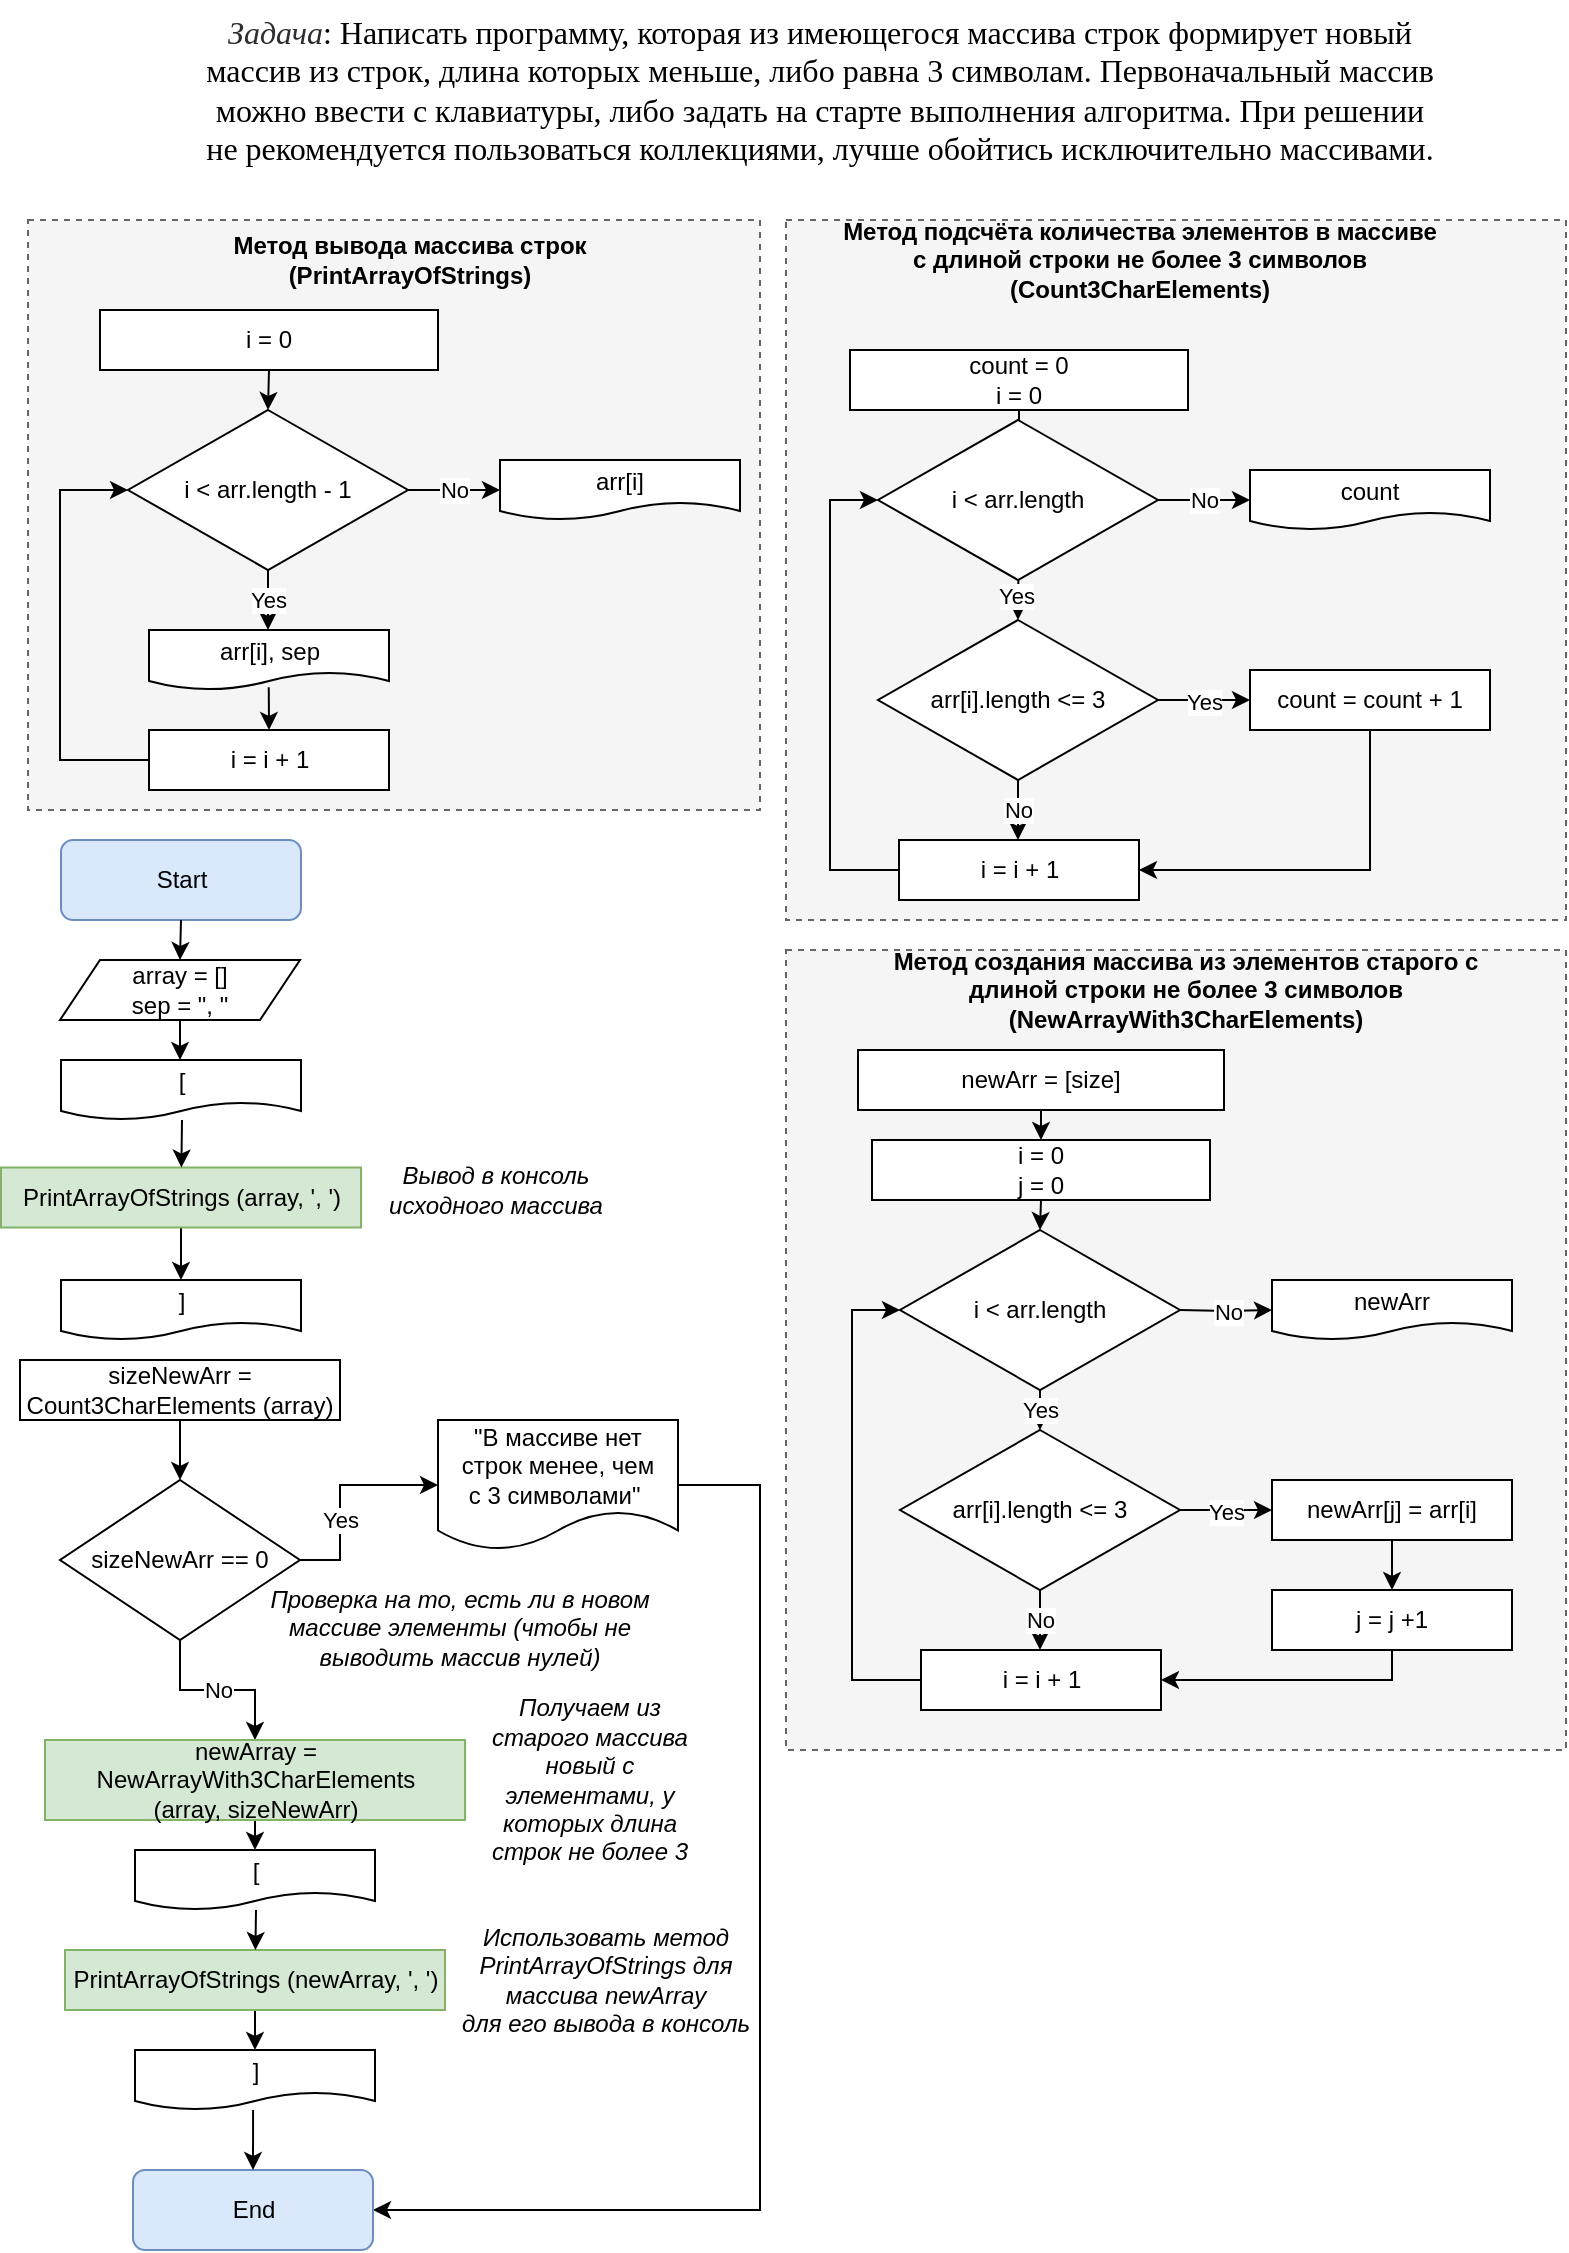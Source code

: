<mxfile version="21.5.0" type="device">
  <diagram id="bjrp2NSFsT4KaqySF5SZ" name="Страница 1">
    <mxGraphModel dx="1050" dy="549" grid="1" gridSize="10" guides="1" tooltips="1" connect="1" arrows="1" fold="1" page="1" pageScale="1" pageWidth="827" pageHeight="1169" math="0" shadow="0">
      <root>
        <mxCell id="0" />
        <mxCell id="1" parent="0" />
        <mxCell id="-jCwMQG3MdBXtkhS-rPF-173" value="" style="rounded=0;whiteSpace=wrap;html=1;dashed=1;fillColor=#f5f5f5;fontColor=#333333;strokeColor=#666666;" parent="1" vertex="1">
          <mxGeometry x="403" y="485" width="390" height="400" as="geometry" />
        </mxCell>
        <mxCell id="-jCwMQG3MdBXtkhS-rPF-57" value="" style="rounded=0;whiteSpace=wrap;html=1;dashed=1;fillColor=#f5f5f5;fontColor=#333333;strokeColor=#666666;" parent="1" vertex="1">
          <mxGeometry x="24" y="120" width="366" height="295" as="geometry" />
        </mxCell>
        <mxCell id="-jCwMQG3MdBXtkhS-rPF-1" value="&lt;font style=&quot;font-size: 16px;&quot; face=&quot;Times New Roman&quot;&gt;&lt;em style=&quot;box-sizing: border-box; color: rgb(44, 45, 48); text-align: start; background-color: rgb(255, 255, 255);&quot;&gt;Задача&lt;/em&gt;: Написать программу, которая из имеющегося массива строк формирует новый массив из строк, длина которых меньше, либо равна 3 символам. Первоначальный массив можно ввести с клавиатуры, либо задать на старте выполнения алгоритма. При решении не рекомендуется пользоваться коллекциями, лучше обойтись исключительно массивами.&lt;/font&gt;" style="text;html=1;strokeColor=none;fillColor=none;align=center;verticalAlign=middle;whiteSpace=wrap;rounded=0;" parent="1" vertex="1">
          <mxGeometry x="110" y="10" width="620" height="90" as="geometry" />
        </mxCell>
        <mxCell id="-jCwMQG3MdBXtkhS-rPF-3" value="Start" style="rounded=1;whiteSpace=wrap;html=1;fillColor=#dae8fc;strokeColor=#6c8ebf;" parent="1" vertex="1">
          <mxGeometry x="40.5" y="430" width="120" height="40" as="geometry" />
        </mxCell>
        <mxCell id="-jCwMQG3MdBXtkhS-rPF-4" style="edgeStyle=orthogonalEdgeStyle;rounded=0;orthogonalLoop=1;jettySize=auto;html=1;exitX=0.5;exitY=1;exitDx=0;exitDy=0;entryX=0.5;entryY=0;entryDx=0;entryDy=0;" parent="1" source="-jCwMQG3MdBXtkhS-rPF-5" target="-jCwMQG3MdBXtkhS-rPF-8" edge="1">
          <mxGeometry relative="1" as="geometry" />
        </mxCell>
        <mxCell id="-jCwMQG3MdBXtkhS-rPF-5" value="i = 0" style="rounded=0;whiteSpace=wrap;html=1;" parent="1" vertex="1">
          <mxGeometry x="60" y="165" width="169" height="30" as="geometry" />
        </mxCell>
        <mxCell id="-jCwMQG3MdBXtkhS-rPF-6" value="Yes" style="edgeStyle=orthogonalEdgeStyle;rounded=0;orthogonalLoop=1;jettySize=auto;html=1;exitX=0.5;exitY=1;exitDx=0;exitDy=0;entryX=0.5;entryY=0;entryDx=0;entryDy=0;" parent="1" source="-jCwMQG3MdBXtkhS-rPF-8" edge="1">
          <mxGeometry relative="1" as="geometry">
            <mxPoint x="144" y="325" as="targetPoint" />
          </mxGeometry>
        </mxCell>
        <mxCell id="-jCwMQG3MdBXtkhS-rPF-7" value="No" style="edgeStyle=orthogonalEdgeStyle;rounded=0;orthogonalLoop=1;jettySize=auto;html=1;exitX=1;exitY=0.5;exitDx=0;exitDy=0;entryX=0;entryY=0.5;entryDx=0;entryDy=0;" parent="1" source="-jCwMQG3MdBXtkhS-rPF-8" target="-jCwMQG3MdBXtkhS-rPF-56" edge="1">
          <mxGeometry relative="1" as="geometry">
            <mxPoint x="254" y="255" as="targetPoint" />
          </mxGeometry>
        </mxCell>
        <mxCell id="-jCwMQG3MdBXtkhS-rPF-8" value="i &amp;lt; arr.length - 1" style="rhombus;whiteSpace=wrap;html=1;" parent="1" vertex="1">
          <mxGeometry x="74" y="215" width="140" height="80" as="geometry" />
        </mxCell>
        <mxCell id="-jCwMQG3MdBXtkhS-rPF-24" style="edgeStyle=orthogonalEdgeStyle;rounded=0;orthogonalLoop=1;jettySize=auto;html=1;exitX=0;exitY=0.5;exitDx=0;exitDy=0;entryX=0;entryY=0.5;entryDx=0;entryDy=0;" parent="1" source="-jCwMQG3MdBXtkhS-rPF-25" target="-jCwMQG3MdBXtkhS-rPF-8" edge="1">
          <mxGeometry relative="1" as="geometry">
            <Array as="points">
              <mxPoint x="40" y="390" />
              <mxPoint x="40" y="255" />
            </Array>
          </mxGeometry>
        </mxCell>
        <mxCell id="-jCwMQG3MdBXtkhS-rPF-25" value="i = i + 1" style="rounded=0;whiteSpace=wrap;html=1;" parent="1" vertex="1">
          <mxGeometry x="84.5" y="375" width="120" height="30" as="geometry" />
        </mxCell>
        <mxCell id="-jCwMQG3MdBXtkhS-rPF-51" value="" style="edgeStyle=orthogonalEdgeStyle;rounded=0;orthogonalLoop=1;jettySize=auto;html=1;exitX=0.5;exitY=1;exitDx=0;exitDy=0;entryX=0.5;entryY=0;entryDx=0;entryDy=0;" parent="1" source="-jCwMQG3MdBXtkhS-rPF-3" target="-jCwMQG3MdBXtkhS-rPF-50" edge="1">
          <mxGeometry relative="1" as="geometry">
            <mxPoint x="101" y="460" as="sourcePoint" />
            <mxPoint x="101" y="640" as="targetPoint" />
          </mxGeometry>
        </mxCell>
        <mxCell id="-jCwMQG3MdBXtkhS-rPF-96" style="edgeStyle=orthogonalEdgeStyle;rounded=0;orthogonalLoop=1;jettySize=auto;html=1;exitX=0.5;exitY=1;exitDx=0;exitDy=0;" parent="1" source="-jCwMQG3MdBXtkhS-rPF-50" target="-jCwMQG3MdBXtkhS-rPF-101" edge="1">
          <mxGeometry relative="1" as="geometry">
            <mxPoint x="144" y="220" as="targetPoint" />
          </mxGeometry>
        </mxCell>
        <mxCell id="-jCwMQG3MdBXtkhS-rPF-50" value="array = []&lt;br&gt;sep = &quot;, &quot;" style="shape=parallelogram;perimeter=parallelogramPerimeter;whiteSpace=wrap;html=1;fixedSize=1;" parent="1" vertex="1">
          <mxGeometry x="40" y="490" width="120" height="30" as="geometry" />
        </mxCell>
        <mxCell id="-jCwMQG3MdBXtkhS-rPF-53" value="arr[i], sep" style="shape=document;whiteSpace=wrap;html=1;boundedLbl=1;" parent="1" vertex="1">
          <mxGeometry x="84.5" y="325" width="120" height="30" as="geometry" />
        </mxCell>
        <mxCell id="-jCwMQG3MdBXtkhS-rPF-55" value="" style="endArrow=classic;html=1;rounded=0;entryX=0.5;entryY=0;entryDx=0;entryDy=0;exitX=0.499;exitY=0.953;exitDx=0;exitDy=0;exitPerimeter=0;" parent="1" source="-jCwMQG3MdBXtkhS-rPF-53" target="-jCwMQG3MdBXtkhS-rPF-25" edge="1">
          <mxGeometry width="50" height="50" relative="1" as="geometry">
            <mxPoint x="150" y="365" as="sourcePoint" />
            <mxPoint x="440" y="335" as="targetPoint" />
          </mxGeometry>
        </mxCell>
        <mxCell id="-jCwMQG3MdBXtkhS-rPF-56" value="arr[i]" style="shape=document;whiteSpace=wrap;html=1;boundedLbl=1;" parent="1" vertex="1">
          <mxGeometry x="260" y="240" width="120" height="30" as="geometry" />
        </mxCell>
        <mxCell id="-jCwMQG3MdBXtkhS-rPF-58" value="&lt;b&gt;Метод вывода массива строк (PrintArrayOfStrings)&lt;/b&gt;" style="text;html=1;strokeColor=none;fillColor=none;align=center;verticalAlign=middle;whiteSpace=wrap;rounded=0;" parent="1" vertex="1">
          <mxGeometry x="65" y="125" width="300" height="30" as="geometry" />
        </mxCell>
        <mxCell id="-jCwMQG3MdBXtkhS-rPF-61" value="" style="rounded=0;whiteSpace=wrap;html=1;dashed=1;fillColor=#f5f5f5;fontColor=#333333;strokeColor=#666666;" parent="1" vertex="1">
          <mxGeometry x="403" y="120" width="390" height="350" as="geometry" />
        </mxCell>
        <mxCell id="-jCwMQG3MdBXtkhS-rPF-62" style="edgeStyle=orthogonalEdgeStyle;rounded=0;orthogonalLoop=1;jettySize=auto;html=1;exitX=0.5;exitY=1;exitDx=0;exitDy=0;entryX=0.5;entryY=0;entryDx=0;entryDy=0;" parent="1" source="-jCwMQG3MdBXtkhS-rPF-63" target="-jCwMQG3MdBXtkhS-rPF-66" edge="1">
          <mxGeometry relative="1" as="geometry" />
        </mxCell>
        <mxCell id="-jCwMQG3MdBXtkhS-rPF-163" value="Yes" style="edgeLabel;html=1;align=center;verticalAlign=middle;resizable=0;points=[];" parent="-jCwMQG3MdBXtkhS-rPF-62" vertex="1" connectable="0">
          <mxGeometry x="0.761" y="-1" relative="1" as="geometry">
            <mxPoint as="offset" />
          </mxGeometry>
        </mxCell>
        <mxCell id="-jCwMQG3MdBXtkhS-rPF-63" value="count = 0&lt;br&gt;i = 0" style="rounded=0;whiteSpace=wrap;html=1;" parent="1" vertex="1">
          <mxGeometry x="435" y="185" width="169" height="30" as="geometry" />
        </mxCell>
        <mxCell id="-jCwMQG3MdBXtkhS-rPF-64" value="No" style="edgeStyle=orthogonalEdgeStyle;rounded=0;orthogonalLoop=1;jettySize=auto;html=1;exitX=0.5;exitY=1;exitDx=0;exitDy=0;entryX=0.5;entryY=0;entryDx=0;entryDy=0;" parent="1" source="-jCwMQG3MdBXtkhS-rPF-66" edge="1">
          <mxGeometry relative="1" as="geometry">
            <mxPoint x="519" y="430" as="targetPoint" />
            <Array as="points">
              <mxPoint x="519" y="410" />
              <mxPoint x="519" y="410" />
            </Array>
          </mxGeometry>
        </mxCell>
        <mxCell id="-jCwMQG3MdBXtkhS-rPF-65" value="Yes" style="edgeStyle=orthogonalEdgeStyle;rounded=0;orthogonalLoop=1;jettySize=auto;html=1;exitX=1;exitY=0.5;exitDx=0;exitDy=0;entryX=0;entryY=0.5;entryDx=0;entryDy=0;" parent="1" source="-jCwMQG3MdBXtkhS-rPF-66" edge="1">
          <mxGeometry relative="1" as="geometry">
            <mxPoint x="635" y="360" as="targetPoint" />
          </mxGeometry>
        </mxCell>
        <mxCell id="-jCwMQG3MdBXtkhS-rPF-66" value="arr[i].length &amp;lt;= 3" style="rhombus;whiteSpace=wrap;html=1;" parent="1" vertex="1">
          <mxGeometry x="449" y="320" width="140" height="80" as="geometry" />
        </mxCell>
        <mxCell id="-jCwMQG3MdBXtkhS-rPF-67" style="edgeStyle=orthogonalEdgeStyle;rounded=0;orthogonalLoop=1;jettySize=auto;html=1;exitX=0;exitY=0.5;exitDx=0;exitDy=0;entryX=0;entryY=0.5;entryDx=0;entryDy=0;" parent="1" source="-jCwMQG3MdBXtkhS-rPF-68" target="-jCwMQG3MdBXtkhS-rPF-162" edge="1">
          <mxGeometry relative="1" as="geometry">
            <Array as="points">
              <mxPoint x="425" y="445" />
              <mxPoint x="425" y="260" />
            </Array>
          </mxGeometry>
        </mxCell>
        <mxCell id="-jCwMQG3MdBXtkhS-rPF-68" value="i = i + 1" style="rounded=0;whiteSpace=wrap;html=1;" parent="1" vertex="1">
          <mxGeometry x="459.5" y="430" width="120" height="30" as="geometry" />
        </mxCell>
        <mxCell id="-jCwMQG3MdBXtkhS-rPF-72" value="&lt;b&gt;Метод подсчёта количества элементов в массиве с длиной строки не более 3 символов&lt;br&gt;(Count3CharElements)&lt;/b&gt;" style="text;html=1;strokeColor=none;fillColor=none;align=center;verticalAlign=middle;whiteSpace=wrap;rounded=0;" parent="1" vertex="1">
          <mxGeometry x="430" y="120" width="300" height="40" as="geometry" />
        </mxCell>
        <mxCell id="-jCwMQG3MdBXtkhS-rPF-141" value="Yes" style="edgeStyle=orthogonalEdgeStyle;rounded=0;orthogonalLoop=1;jettySize=auto;html=1;exitX=1;exitY=0.5;exitDx=0;exitDy=0;entryX=0;entryY=0.5;entryDx=0;entryDy=0;" parent="1" source="-jCwMQG3MdBXtkhS-rPF-142" target="-jCwMQG3MdBXtkhS-rPF-77" edge="1">
          <mxGeometry x="-0.249" relative="1" as="geometry">
            <mxPoint x="50" y="865" as="sourcePoint" />
            <Array as="points">
              <mxPoint x="180" y="790" />
              <mxPoint x="180" y="753" />
            </Array>
            <mxPoint as="offset" />
          </mxGeometry>
        </mxCell>
        <mxCell id="-jCwMQG3MdBXtkhS-rPF-137" style="edgeStyle=orthogonalEdgeStyle;rounded=0;orthogonalLoop=1;jettySize=auto;html=1;exitX=1;exitY=0.5;exitDx=0;exitDy=0;entryX=1;entryY=0.5;entryDx=0;entryDy=0;" parent="1" source="-jCwMQG3MdBXtkhS-rPF-77" target="-jCwMQG3MdBXtkhS-rPF-97" edge="1">
          <mxGeometry relative="1" as="geometry">
            <Array as="points">
              <mxPoint x="390" y="753" />
              <mxPoint x="390" y="1115" />
            </Array>
          </mxGeometry>
        </mxCell>
        <mxCell id="-jCwMQG3MdBXtkhS-rPF-77" value="&quot;В массиве нет&lt;br&gt;строк менее, чем&lt;br&gt;с 3 символами&quot;&amp;nbsp;" style="shape=document;whiteSpace=wrap;html=1;boundedLbl=1;" parent="1" vertex="1">
          <mxGeometry x="229" y="720" width="120" height="65" as="geometry" />
        </mxCell>
        <mxCell id="-jCwMQG3MdBXtkhS-rPF-85" value="&lt;i&gt;Использовать метод PrintArrayOfStrings для массива newArray&lt;br&gt;для его вывода в консоль&lt;/i&gt;" style="text;html=1;strokeColor=none;fillColor=none;align=center;verticalAlign=middle;whiteSpace=wrap;rounded=0;" parent="1" vertex="1">
          <mxGeometry x="232.5" y="967.5" width="160" height="65" as="geometry" />
        </mxCell>
        <mxCell id="-jCwMQG3MdBXtkhS-rPF-97" value="End" style="rounded=1;whiteSpace=wrap;html=1;fillColor=#dae8fc;strokeColor=#6c8ebf;" parent="1" vertex="1">
          <mxGeometry x="76.5" y="1095" width="120" height="40" as="geometry" />
        </mxCell>
        <mxCell id="-jCwMQG3MdBXtkhS-rPF-185" style="edgeStyle=orthogonalEdgeStyle;rounded=0;orthogonalLoop=1;jettySize=auto;html=1;exitX=0.5;exitY=1;exitDx=0;exitDy=0;entryX=0.5;entryY=0;entryDx=0;entryDy=0;" parent="1" source="-jCwMQG3MdBXtkhS-rPF-100" target="-jCwMQG3MdBXtkhS-rPF-105" edge="1">
          <mxGeometry relative="1" as="geometry" />
        </mxCell>
        <mxCell id="-jCwMQG3MdBXtkhS-rPF-100" value="PrintArrayOfStrings (array, &#39;, &#39;)" style="rounded=0;whiteSpace=wrap;html=1;fillColor=#d5e8d4;strokeColor=#82b366;" parent="1" vertex="1">
          <mxGeometry x="10.5" y="593.75" width="180" height="30" as="geometry" />
        </mxCell>
        <mxCell id="-jCwMQG3MdBXtkhS-rPF-101" value="[" style="shape=document;whiteSpace=wrap;html=1;boundedLbl=1;" parent="1" vertex="1">
          <mxGeometry x="40.5" y="540" width="120" height="30" as="geometry" />
        </mxCell>
        <mxCell id="-jCwMQG3MdBXtkhS-rPF-104" value="" style="endArrow=classic;html=1;rounded=0;" parent="1" target="-jCwMQG3MdBXtkhS-rPF-100" edge="1">
          <mxGeometry width="50" height="50" relative="1" as="geometry">
            <mxPoint x="101" y="570" as="sourcePoint" />
            <mxPoint x="216" y="390" as="targetPoint" />
          </mxGeometry>
        </mxCell>
        <mxCell id="-jCwMQG3MdBXtkhS-rPF-190" value="No" style="edgeStyle=orthogonalEdgeStyle;rounded=0;orthogonalLoop=1;jettySize=auto;html=1;entryX=0.5;entryY=0;entryDx=0;entryDy=0;exitX=0.5;exitY=1;exitDx=0;exitDy=0;" parent="1" source="-jCwMQG3MdBXtkhS-rPF-142" target="-jCwMQG3MdBXtkhS-rPF-108" edge="1">
          <mxGeometry relative="1" as="geometry" />
        </mxCell>
        <mxCell id="-jCwMQG3MdBXtkhS-rPF-105" value="]" style="shape=document;whiteSpace=wrap;html=1;boundedLbl=1;" parent="1" vertex="1">
          <mxGeometry x="40.5" y="650" width="120" height="30" as="geometry" />
        </mxCell>
        <mxCell id="-jCwMQG3MdBXtkhS-rPF-134" style="edgeStyle=orthogonalEdgeStyle;rounded=0;orthogonalLoop=1;jettySize=auto;html=1;exitX=0.5;exitY=1;exitDx=0;exitDy=0;entryX=0.5;entryY=0;entryDx=0;entryDy=0;" parent="1" source="-jCwMQG3MdBXtkhS-rPF-108" target="-jCwMQG3MdBXtkhS-rPF-131" edge="1">
          <mxGeometry relative="1" as="geometry" />
        </mxCell>
        <mxCell id="-jCwMQG3MdBXtkhS-rPF-108" value="&lt;span style=&quot;border-color: var(--border-color);&quot;&gt;newArray = NewArrayWith3CharElements&lt;br&gt;(array, sizeNewArr)&lt;/span&gt;" style="rounded=0;whiteSpace=wrap;html=1;fillColor=#d5e8d4;strokeColor=#82b366;" parent="1" vertex="1">
          <mxGeometry x="32.5" y="880" width="210" height="40" as="geometry" />
        </mxCell>
        <mxCell id="-jCwMQG3MdBXtkhS-rPF-113" value="&lt;i&gt;Вывод в консоль исходного массива&lt;/i&gt;" style="text;html=1;strokeColor=none;fillColor=none;align=center;verticalAlign=middle;whiteSpace=wrap;rounded=0;" parent="1" vertex="1">
          <mxGeometry x="197.5" y="586.25" width="120" height="37.5" as="geometry" />
        </mxCell>
        <mxCell id="-jCwMQG3MdBXtkhS-rPF-129" style="edgeStyle=orthogonalEdgeStyle;rounded=0;orthogonalLoop=1;jettySize=auto;html=1;exitX=0.5;exitY=1;exitDx=0;exitDy=0;entryX=0.5;entryY=0;entryDx=0;entryDy=0;" parent="1" source="-jCwMQG3MdBXtkhS-rPF-130" target="-jCwMQG3MdBXtkhS-rPF-133" edge="1">
          <mxGeometry relative="1" as="geometry" />
        </mxCell>
        <mxCell id="-jCwMQG3MdBXtkhS-rPF-130" value="PrintArrayOfStrings (newArray, &#39;, &#39;)" style="rounded=0;whiteSpace=wrap;html=1;fillColor=#d5e8d4;strokeColor=#82b366;" parent="1" vertex="1">
          <mxGeometry x="42.5" y="985" width="190" height="30" as="geometry" />
        </mxCell>
        <mxCell id="-jCwMQG3MdBXtkhS-rPF-131" value="[" style="shape=document;whiteSpace=wrap;html=1;boundedLbl=1;" parent="1" vertex="1">
          <mxGeometry x="77.5" y="935" width="120" height="30" as="geometry" />
        </mxCell>
        <mxCell id="-jCwMQG3MdBXtkhS-rPF-132" value="" style="endArrow=classic;html=1;rounded=0;" parent="1" target="-jCwMQG3MdBXtkhS-rPF-130" edge="1">
          <mxGeometry width="50" height="50" relative="1" as="geometry">
            <mxPoint x="138" y="965" as="sourcePoint" />
            <mxPoint x="253" y="785" as="targetPoint" />
          </mxGeometry>
        </mxCell>
        <mxCell id="-jCwMQG3MdBXtkhS-rPF-133" value="]" style="shape=document;whiteSpace=wrap;html=1;boundedLbl=1;" parent="1" vertex="1">
          <mxGeometry x="77.5" y="1035" width="120" height="30" as="geometry" />
        </mxCell>
        <mxCell id="-jCwMQG3MdBXtkhS-rPF-135" value="&lt;i&gt;Получаем&amp;nbsp;&lt;/i&gt;&lt;i style=&quot;border-color: var(--border-color);&quot;&gt;из старого массива&lt;/i&gt;&lt;i&gt;&lt;br&gt;новый с элементами, у которых длина строк не более 3&lt;/i&gt;" style="text;html=1;strokeColor=none;fillColor=none;align=center;verticalAlign=middle;whiteSpace=wrap;rounded=0;" parent="1" vertex="1">
          <mxGeometry x="245" y="860" width="120" height="80" as="geometry" />
        </mxCell>
        <mxCell id="-jCwMQG3MdBXtkhS-rPF-136" value="" style="endArrow=classic;html=1;rounded=0;entryX=0.5;entryY=0;entryDx=0;entryDy=0;exitX=0.492;exitY=1;exitDx=0;exitDy=0;exitPerimeter=0;" parent="1" source="-jCwMQG3MdBXtkhS-rPF-133" target="-jCwMQG3MdBXtkhS-rPF-97" edge="1">
          <mxGeometry width="50" height="50" relative="1" as="geometry">
            <mxPoint x="432.5" y="965" as="sourcePoint" />
            <mxPoint x="482.5" y="915" as="targetPoint" />
          </mxGeometry>
        </mxCell>
        <mxCell id="-jCwMQG3MdBXtkhS-rPF-138" value="&lt;i&gt;Проверка на то, есть ли в новом массиве элементы (чтобы не выводить массив нулей)&lt;/i&gt;" style="text;html=1;strokeColor=none;fillColor=none;align=center;verticalAlign=middle;whiteSpace=wrap;rounded=0;" parent="1" vertex="1">
          <mxGeometry x="140" y="805" width="200" height="37.5" as="geometry" />
        </mxCell>
        <mxCell id="-jCwMQG3MdBXtkhS-rPF-139" value="count = count + 1" style="rounded=0;whiteSpace=wrap;html=1;" parent="1" vertex="1">
          <mxGeometry x="635" y="345" width="120" height="30" as="geometry" />
        </mxCell>
        <mxCell id="-jCwMQG3MdBXtkhS-rPF-142" value="sizeNewArr == 0" style="rhombus;whiteSpace=wrap;html=1;" parent="1" vertex="1">
          <mxGeometry x="40" y="750" width="120" height="80" as="geometry" />
        </mxCell>
        <mxCell id="-jCwMQG3MdBXtkhS-rPF-144" value="" style="endArrow=classic;html=1;rounded=0;entryX=1;entryY=0.5;entryDx=0;entryDy=0;exitX=0.5;exitY=1;exitDx=0;exitDy=0;" parent="1" source="-jCwMQG3MdBXtkhS-rPF-139" target="-jCwMQG3MdBXtkhS-rPF-68" edge="1">
          <mxGeometry width="50" height="50" relative="1" as="geometry">
            <mxPoint x="697.16" y="429.79" as="sourcePoint" />
            <mxPoint x="695" y="515" as="targetPoint" />
            <Array as="points">
              <mxPoint x="695" y="445" />
            </Array>
          </mxGeometry>
        </mxCell>
        <mxCell id="-jCwMQG3MdBXtkhS-rPF-161" style="edgeStyle=orthogonalEdgeStyle;rounded=0;orthogonalLoop=1;jettySize=auto;html=1;exitX=0.5;exitY=1;exitDx=0;exitDy=0;entryX=0.5;entryY=0;entryDx=0;entryDy=0;" parent="1" source="-jCwMQG3MdBXtkhS-rPF-145" target="-jCwMQG3MdBXtkhS-rPF-150" edge="1">
          <mxGeometry relative="1" as="geometry" />
        </mxCell>
        <mxCell id="-jCwMQG3MdBXtkhS-rPF-145" value="newArr = [size]" style="rounded=0;whiteSpace=wrap;html=1;" parent="1" vertex="1">
          <mxGeometry x="439" y="535" width="183" height="30" as="geometry" />
        </mxCell>
        <mxCell id="-jCwMQG3MdBXtkhS-rPF-147" value="&lt;b&gt;Метод создания массива из элементов старого с длиной строки не более 3 символов&lt;br&gt;(NewArrayWith3CharElements)&lt;/b&gt;" style="text;html=1;strokeColor=none;fillColor=none;align=center;verticalAlign=middle;whiteSpace=wrap;rounded=0;" parent="1" vertex="1">
          <mxGeometry x="453" y="485" width="300" height="40" as="geometry" />
        </mxCell>
        <mxCell id="-jCwMQG3MdBXtkhS-rPF-149" value="Yes" style="edgeStyle=orthogonalEdgeStyle;rounded=0;orthogonalLoop=1;jettySize=auto;html=1;exitX=0.5;exitY=1;exitDx=0;exitDy=0;entryX=0.5;entryY=0;entryDx=0;entryDy=0;" parent="1" source="-jCwMQG3MdBXtkhS-rPF-167" target="-jCwMQG3MdBXtkhS-rPF-153" edge="1">
          <mxGeometry relative="1" as="geometry" />
        </mxCell>
        <mxCell id="-jCwMQG3MdBXtkhS-rPF-150" value="i = 0&lt;br&gt;j = 0" style="rounded=0;whiteSpace=wrap;html=1;" parent="1" vertex="1">
          <mxGeometry x="446" y="580" width="169" height="30" as="geometry" />
        </mxCell>
        <mxCell id="-jCwMQG3MdBXtkhS-rPF-151" value="No" style="edgeStyle=orthogonalEdgeStyle;rounded=0;orthogonalLoop=1;jettySize=auto;html=1;exitX=0.5;exitY=1;exitDx=0;exitDy=0;entryX=0.5;entryY=0;entryDx=0;entryDy=0;" parent="1" source="-jCwMQG3MdBXtkhS-rPF-153" edge="1">
          <mxGeometry relative="1" as="geometry">
            <mxPoint x="530" y="835" as="targetPoint" />
            <Array as="points">
              <mxPoint x="530" y="815" />
              <mxPoint x="530" y="815" />
            </Array>
          </mxGeometry>
        </mxCell>
        <mxCell id="-jCwMQG3MdBXtkhS-rPF-152" value="Yes" style="edgeStyle=orthogonalEdgeStyle;rounded=0;orthogonalLoop=1;jettySize=auto;html=1;exitX=1;exitY=0.5;exitDx=0;exitDy=0;entryX=0;entryY=0.5;entryDx=0;entryDy=0;" parent="1" source="-jCwMQG3MdBXtkhS-rPF-153" edge="1">
          <mxGeometry relative="1" as="geometry">
            <mxPoint x="646" y="765" as="targetPoint" />
          </mxGeometry>
        </mxCell>
        <mxCell id="-jCwMQG3MdBXtkhS-rPF-153" value="arr[i].length &amp;lt;= 3" style="rhombus;whiteSpace=wrap;html=1;" parent="1" vertex="1">
          <mxGeometry x="460" y="725" width="140" height="80" as="geometry" />
        </mxCell>
        <mxCell id="-jCwMQG3MdBXtkhS-rPF-154" style="edgeStyle=orthogonalEdgeStyle;rounded=0;orthogonalLoop=1;jettySize=auto;html=1;exitX=0;exitY=0.5;exitDx=0;exitDy=0;entryX=0;entryY=0.5;entryDx=0;entryDy=0;" parent="1" source="-jCwMQG3MdBXtkhS-rPF-155" target="-jCwMQG3MdBXtkhS-rPF-167" edge="1">
          <mxGeometry relative="1" as="geometry">
            <Array as="points">
              <mxPoint x="436" y="850" />
              <mxPoint x="436" y="665" />
            </Array>
          </mxGeometry>
        </mxCell>
        <mxCell id="-jCwMQG3MdBXtkhS-rPF-155" value="i = i + 1" style="rounded=0;whiteSpace=wrap;html=1;" parent="1" vertex="1">
          <mxGeometry x="470.5" y="835" width="120" height="30" as="geometry" />
        </mxCell>
        <mxCell id="-jCwMQG3MdBXtkhS-rPF-157" value="newArr[j] = arr[i]" style="rounded=0;whiteSpace=wrap;html=1;" parent="1" vertex="1">
          <mxGeometry x="646" y="750" width="120" height="30" as="geometry" />
        </mxCell>
        <mxCell id="-jCwMQG3MdBXtkhS-rPF-158" value="" style="endArrow=classic;html=1;rounded=0;entryX=0.5;entryY=0;entryDx=0;entryDy=0;exitX=0.5;exitY=1;exitDx=0;exitDy=0;" parent="1" source="-jCwMQG3MdBXtkhS-rPF-157" edge="1">
          <mxGeometry width="50" height="50" relative="1" as="geometry">
            <mxPoint x="366" y="970" as="sourcePoint" />
            <mxPoint x="706" y="805" as="targetPoint" />
          </mxGeometry>
        </mxCell>
        <mxCell id="-jCwMQG3MdBXtkhS-rPF-159" value="" style="endArrow=classic;html=1;rounded=0;entryX=1;entryY=0.5;entryDx=0;entryDy=0;exitX=0.5;exitY=1;exitDx=0;exitDy=0;exitPerimeter=0;" parent="1" target="-jCwMQG3MdBXtkhS-rPF-155" edge="1">
          <mxGeometry width="50" height="50" relative="1" as="geometry">
            <mxPoint x="706" y="835" as="sourcePoint" />
            <mxPoint x="706" y="920" as="targetPoint" />
            <Array as="points">
              <mxPoint x="706" y="850" />
            </Array>
          </mxGeometry>
        </mxCell>
        <mxCell id="-jCwMQG3MdBXtkhS-rPF-165" value="No" style="edgeStyle=orthogonalEdgeStyle;rounded=0;orthogonalLoop=1;jettySize=auto;html=1;exitX=1;exitY=0.5;exitDx=0;exitDy=0;entryX=0;entryY=0.5;entryDx=0;entryDy=0;" parent="1" source="-jCwMQG3MdBXtkhS-rPF-162" target="-jCwMQG3MdBXtkhS-rPF-164" edge="1">
          <mxGeometry relative="1" as="geometry" />
        </mxCell>
        <mxCell id="-jCwMQG3MdBXtkhS-rPF-162" value="i &amp;lt; arr.length" style="rhombus;whiteSpace=wrap;html=1;" parent="1" vertex="1">
          <mxGeometry x="449" y="220" width="140" height="80" as="geometry" />
        </mxCell>
        <mxCell id="-jCwMQG3MdBXtkhS-rPF-164" value="count" style="shape=document;whiteSpace=wrap;html=1;boundedLbl=1;" parent="1" vertex="1">
          <mxGeometry x="635" y="245" width="120" height="30" as="geometry" />
        </mxCell>
        <mxCell id="-jCwMQG3MdBXtkhS-rPF-169" style="edgeStyle=orthogonalEdgeStyle;rounded=0;orthogonalLoop=1;jettySize=auto;html=1;exitX=0.5;exitY=1;exitDx=0;exitDy=0;entryX=0.5;entryY=0;entryDx=0;entryDy=0;" parent="1" source="-jCwMQG3MdBXtkhS-rPF-166" target="-jCwMQG3MdBXtkhS-rPF-142" edge="1">
          <mxGeometry relative="1" as="geometry" />
        </mxCell>
        <mxCell id="-jCwMQG3MdBXtkhS-rPF-166" value="&lt;span style=&quot;border-color: var(--border-color);&quot;&gt;sizeNewArr = Count3CharElements (array)&lt;/span&gt;" style="rounded=0;whiteSpace=wrap;html=1;" parent="1" vertex="1">
          <mxGeometry x="20" y="690" width="160" height="30" as="geometry" />
        </mxCell>
        <mxCell id="-jCwMQG3MdBXtkhS-rPF-168" value="" style="edgeStyle=orthogonalEdgeStyle;rounded=0;orthogonalLoop=1;jettySize=auto;html=1;exitX=0.5;exitY=1;exitDx=0;exitDy=0;entryX=0.5;entryY=0;entryDx=0;entryDy=0;" parent="1" source="-jCwMQG3MdBXtkhS-rPF-150" target="-jCwMQG3MdBXtkhS-rPF-167" edge="1">
          <mxGeometry relative="1" as="geometry">
            <mxPoint x="531" y="610" as="sourcePoint" />
            <mxPoint x="530" y="725" as="targetPoint" />
          </mxGeometry>
        </mxCell>
        <mxCell id="-jCwMQG3MdBXtkhS-rPF-167" value="i &amp;lt; arr.length" style="rhombus;whiteSpace=wrap;html=1;" parent="1" vertex="1">
          <mxGeometry x="460" y="625" width="140" height="80" as="geometry" />
        </mxCell>
        <mxCell id="-jCwMQG3MdBXtkhS-rPF-170" value="No" style="edgeStyle=orthogonalEdgeStyle;rounded=0;orthogonalLoop=1;jettySize=auto;html=1;exitX=1;exitY=0.5;exitDx=0;exitDy=0;entryX=0;entryY=0.5;entryDx=0;entryDy=0;" parent="1" target="-jCwMQG3MdBXtkhS-rPF-171" edge="1">
          <mxGeometry relative="1" as="geometry">
            <mxPoint x="600" y="665" as="sourcePoint" />
          </mxGeometry>
        </mxCell>
        <mxCell id="-jCwMQG3MdBXtkhS-rPF-171" value="newArr" style="shape=document;whiteSpace=wrap;html=1;boundedLbl=1;" parent="1" vertex="1">
          <mxGeometry x="646" y="650" width="120" height="30" as="geometry" />
        </mxCell>
        <mxCell id="-jCwMQG3MdBXtkhS-rPF-172" value="j = j +1" style="rounded=0;whiteSpace=wrap;html=1;" parent="1" vertex="1">
          <mxGeometry x="646" y="805" width="120" height="30" as="geometry" />
        </mxCell>
      </root>
    </mxGraphModel>
  </diagram>
</mxfile>
